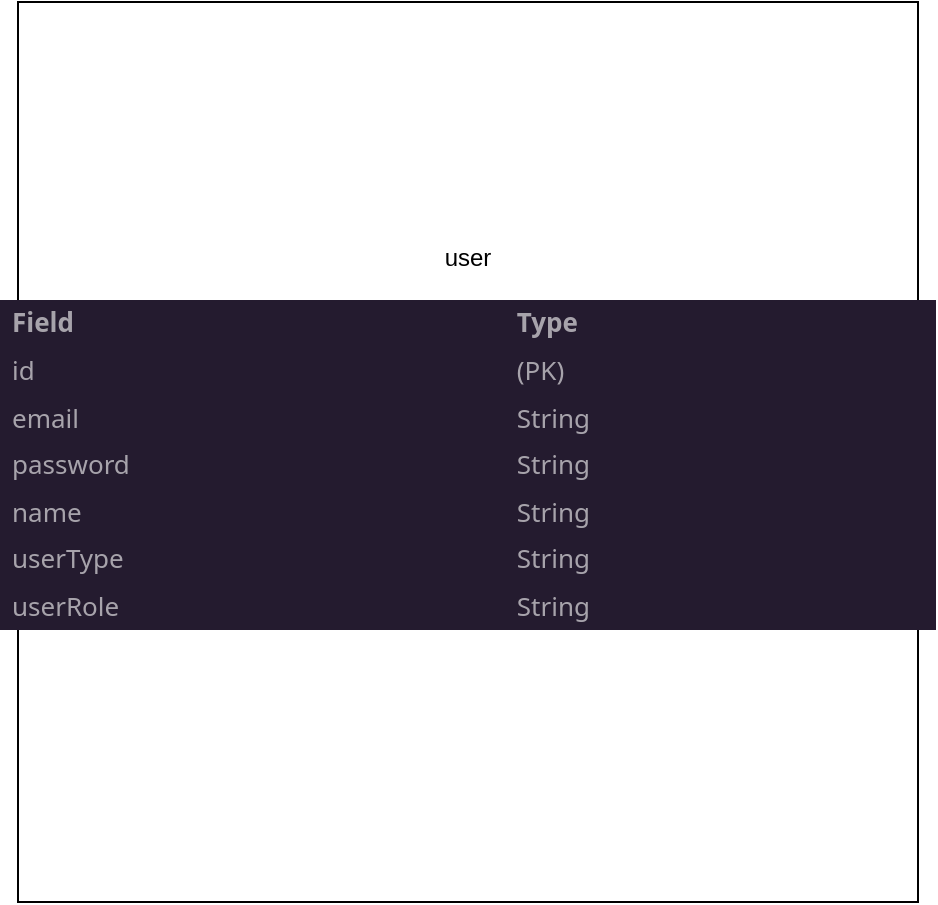 <mxfile version="28.0.6">
  <diagram name="Page-1" id="G4euFhGhEcwy53bfMFRP">
    <mxGraphModel dx="1293" dy="1818" grid="1" gridSize="10" guides="1" tooltips="1" connect="1" arrows="1" fold="1" page="1" pageScale="1" pageWidth="850" pageHeight="1100" math="0" shadow="0">
      <root>
        <mxCell id="0" />
        <mxCell id="1" parent="0" />
        <mxCell id="ktPDLA2ecL1KdA7Fj5Hu-1" value="&lt;div&gt;user&lt;/div&gt;&lt;div&gt;&lt;br&gt;&lt;/div&gt;&lt;table style=&quot;color: rgba(255, 255, 255, 0.6); font-size: 13px; width: 468px; text-align: left; margin-bottom: 16px; border: 1px solid var(--vscode-chat-requestBorder); border-collapse: collapse; padding: 4px 6px; font-family: &amp;quot;Segoe WPC&amp;quot;, &amp;quot;Segoe UI&amp;quot;, sans-serif; font-style: normal; font-variant-ligatures: normal; font-variant-caps: normal; font-weight: 400; letter-spacing: normal; orphans: 2; text-transform: none; widows: 2; word-spacing: 0px; -webkit-text-stroke-width: 0px; white-space: normal; background-color: rgb(36, 27, 47); text-decoration-thickness: initial; text-decoration-style: initial; text-decoration-color: initial;&quot;&gt;&lt;thead&gt;&lt;tr&gt;&lt;th style=&quot;border: 1px solid var(--vscode-chat-requestBorder); border-collapse: collapse; padding: 4px 6px;&quot;&gt;Field&lt;/th&gt;&lt;th style=&quot;border: 1px solid var(--vscode-chat-requestBorder); border-collapse: collapse; padding: 4px 6px;&quot;&gt;Type&lt;/th&gt;&lt;th style=&quot;border: 1px solid var(--vscode-chat-requestBorder); border-collapse: collapse; padding: 4px 6px;&quot;&gt;&lt;br&gt;&lt;/th&gt;&lt;/tr&gt;&lt;/thead&gt;&lt;tbody&gt;&lt;tr&gt;&lt;td style=&quot;border: 1px solid var(--vscode-chat-requestBorder); border-collapse: collapse; padding: 4px 6px;&quot;&gt;id&lt;/td&gt;&lt;td style=&quot;border: 1px solid var(--vscode-chat-requestBorder); border-collapse: collapse; padding: 4px 6px;&quot;&gt;(PK)&lt;/td&gt;&lt;td style=&quot;border: 1px solid var(--vscode-chat-requestBorder); border-collapse: collapse; padding: 4px 6px;&quot;&gt;&lt;br&gt;&lt;/td&gt;&lt;/tr&gt;&lt;tr&gt;&lt;td style=&quot;border: 1px solid var(--vscode-chat-requestBorder); border-collapse: collapse; padding: 4px 6px;&quot;&gt;email&lt;/td&gt;&lt;td style=&quot;border: 1px solid var(--vscode-chat-requestBorder); border-collapse: collapse; padding: 4px 6px;&quot;&gt;String&lt;/td&gt;&lt;td style=&quot;border: 1px solid var(--vscode-chat-requestBorder); border-collapse: collapse; padding: 4px 6px;&quot;&gt;&lt;br&gt;&lt;/td&gt;&lt;/tr&gt;&lt;tr&gt;&lt;td style=&quot;border: 1px solid var(--vscode-chat-requestBorder); border-collapse: collapse; padding: 4px 6px;&quot;&gt;password&lt;/td&gt;&lt;td style=&quot;border: 1px solid var(--vscode-chat-requestBorder); border-collapse: collapse; padding: 4px 6px;&quot;&gt;String&lt;/td&gt;&lt;td style=&quot;border: 1px solid var(--vscode-chat-requestBorder); border-collapse: collapse; padding: 4px 6px;&quot;&gt;&lt;br&gt;&lt;/td&gt;&lt;/tr&gt;&lt;tr&gt;&lt;td style=&quot;border: 1px solid var(--vscode-chat-requestBorder); border-collapse: collapse; padding: 4px 6px;&quot;&gt;name&lt;/td&gt;&lt;td style=&quot;border: 1px solid var(--vscode-chat-requestBorder); border-collapse: collapse; padding: 4px 6px;&quot;&gt;String&lt;/td&gt;&lt;td style=&quot;border: 1px solid var(--vscode-chat-requestBorder); border-collapse: collapse; padding: 4px 6px;&quot;&gt;&lt;br&gt;&lt;/td&gt;&lt;/tr&gt;&lt;tr&gt;&lt;td style=&quot;border: 1px solid var(--vscode-chat-requestBorder); border-collapse: collapse; padding: 4px 6px;&quot;&gt;userType&lt;/td&gt;&lt;td style=&quot;border: 1px solid var(--vscode-chat-requestBorder); border-collapse: collapse; padding: 4px 6px;&quot;&gt;String&lt;/td&gt;&lt;td style=&quot;border: 1px solid var(--vscode-chat-requestBorder); border-collapse: collapse; padding: 4px 6px;&quot;&gt;&lt;br&gt;&lt;/td&gt;&lt;/tr&gt;&lt;tr&gt;&lt;td style=&quot;border: 1px solid var(--vscode-chat-requestBorder); border-collapse: collapse; padding: 4px 6px;&quot;&gt;userRole&lt;/td&gt;&lt;td style=&quot;border: 1px solid var(--vscode-chat-requestBorder); border-collapse: collapse; padding: 4px 6px;&quot;&gt;String&lt;/td&gt;&lt;/tr&gt;&lt;/tbody&gt;&lt;/table&gt;" style="whiteSpace=wrap;html=1;aspect=fixed;" vertex="1" parent="1">
          <mxGeometry x="70" y="-20" width="450" height="450" as="geometry" />
        </mxCell>
      </root>
    </mxGraphModel>
  </diagram>
</mxfile>
